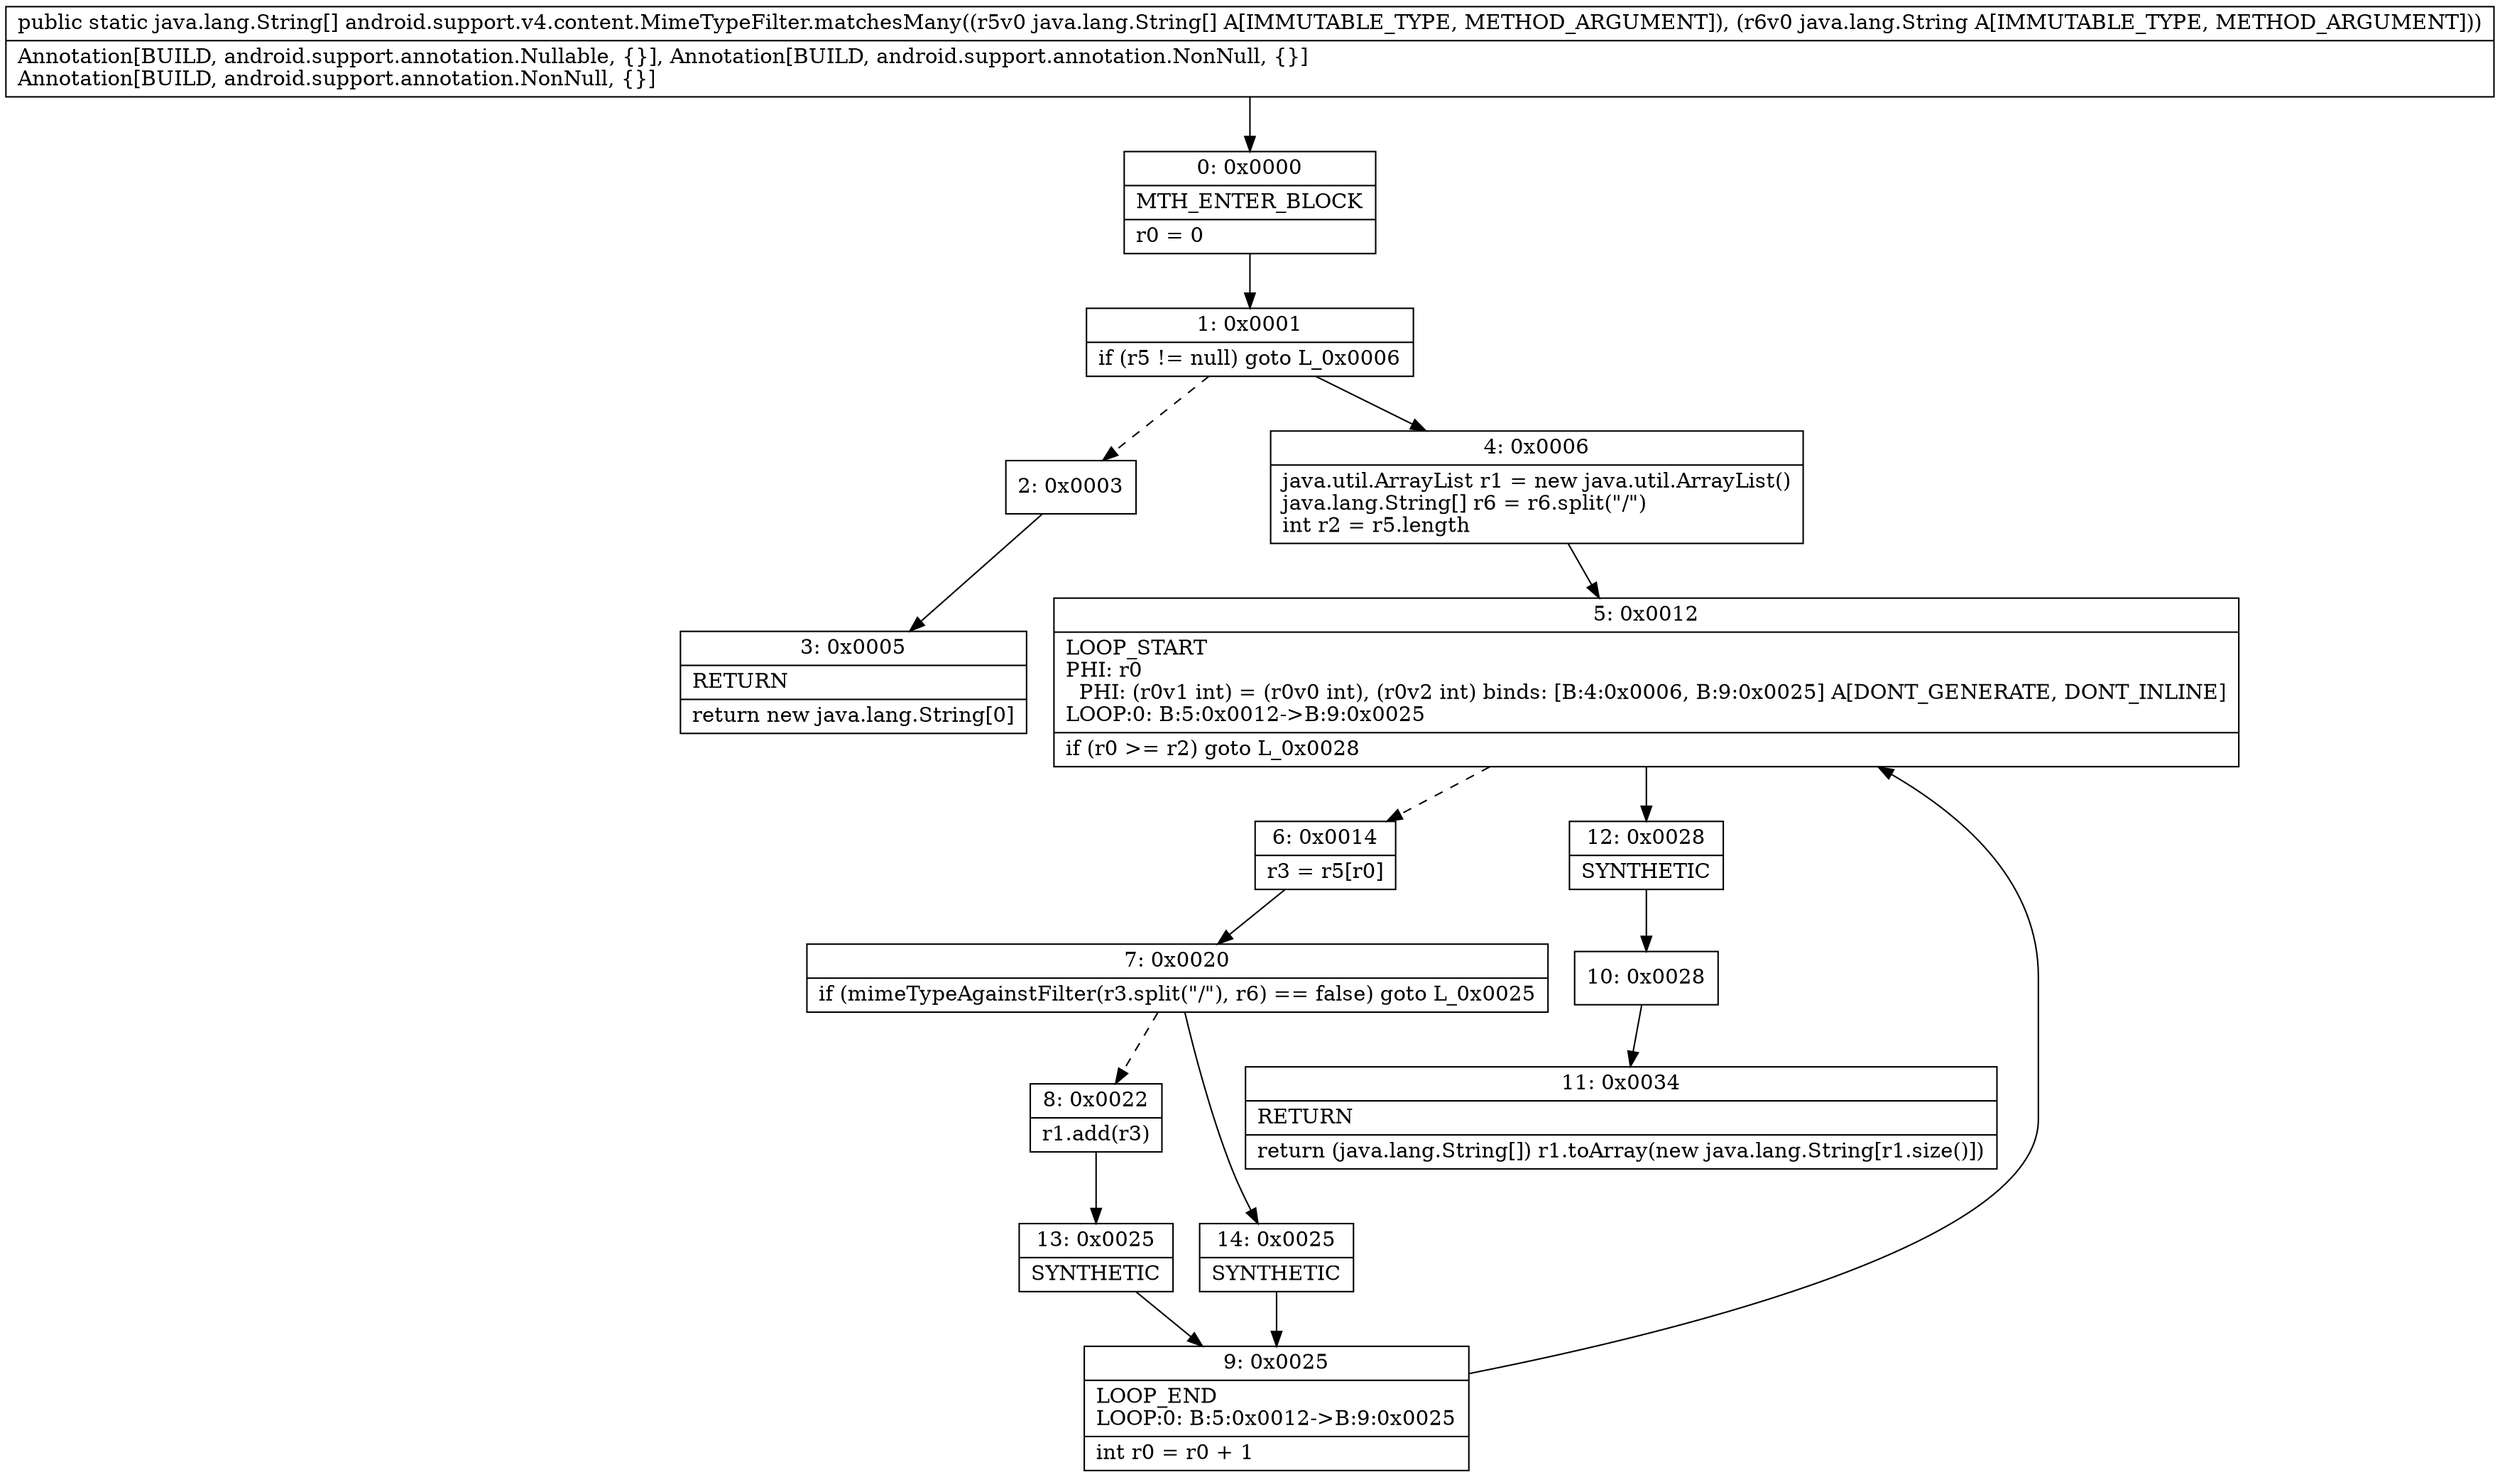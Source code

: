 digraph "CFG forandroid.support.v4.content.MimeTypeFilter.matchesMany([Ljava\/lang\/String;Ljava\/lang\/String;)[Ljava\/lang\/String;" {
Node_0 [shape=record,label="{0\:\ 0x0000|MTH_ENTER_BLOCK\l|r0 = 0\l}"];
Node_1 [shape=record,label="{1\:\ 0x0001|if (r5 != null) goto L_0x0006\l}"];
Node_2 [shape=record,label="{2\:\ 0x0003}"];
Node_3 [shape=record,label="{3\:\ 0x0005|RETURN\l|return new java.lang.String[0]\l}"];
Node_4 [shape=record,label="{4\:\ 0x0006|java.util.ArrayList r1 = new java.util.ArrayList()\ljava.lang.String[] r6 = r6.split(\"\/\")\lint r2 = r5.length\l}"];
Node_5 [shape=record,label="{5\:\ 0x0012|LOOP_START\lPHI: r0 \l  PHI: (r0v1 int) = (r0v0 int), (r0v2 int) binds: [B:4:0x0006, B:9:0x0025] A[DONT_GENERATE, DONT_INLINE]\lLOOP:0: B:5:0x0012\-\>B:9:0x0025\l|if (r0 \>= r2) goto L_0x0028\l}"];
Node_6 [shape=record,label="{6\:\ 0x0014|r3 = r5[r0]\l}"];
Node_7 [shape=record,label="{7\:\ 0x0020|if (mimeTypeAgainstFilter(r3.split(\"\/\"), r6) == false) goto L_0x0025\l}"];
Node_8 [shape=record,label="{8\:\ 0x0022|r1.add(r3)\l}"];
Node_9 [shape=record,label="{9\:\ 0x0025|LOOP_END\lLOOP:0: B:5:0x0012\-\>B:9:0x0025\l|int r0 = r0 + 1\l}"];
Node_10 [shape=record,label="{10\:\ 0x0028}"];
Node_11 [shape=record,label="{11\:\ 0x0034|RETURN\l|return (java.lang.String[]) r1.toArray(new java.lang.String[r1.size()])\l}"];
Node_12 [shape=record,label="{12\:\ 0x0028|SYNTHETIC\l}"];
Node_13 [shape=record,label="{13\:\ 0x0025|SYNTHETIC\l}"];
Node_14 [shape=record,label="{14\:\ 0x0025|SYNTHETIC\l}"];
MethodNode[shape=record,label="{public static java.lang.String[] android.support.v4.content.MimeTypeFilter.matchesMany((r5v0 java.lang.String[] A[IMMUTABLE_TYPE, METHOD_ARGUMENT]), (r6v0 java.lang.String A[IMMUTABLE_TYPE, METHOD_ARGUMENT]))  | Annotation[BUILD, android.support.annotation.Nullable, \{\}], Annotation[BUILD, android.support.annotation.NonNull, \{\}]\lAnnotation[BUILD, android.support.annotation.NonNull, \{\}]\l}"];
MethodNode -> Node_0;
Node_0 -> Node_1;
Node_1 -> Node_2[style=dashed];
Node_1 -> Node_4;
Node_2 -> Node_3;
Node_4 -> Node_5;
Node_5 -> Node_6[style=dashed];
Node_5 -> Node_12;
Node_6 -> Node_7;
Node_7 -> Node_8[style=dashed];
Node_7 -> Node_14;
Node_8 -> Node_13;
Node_9 -> Node_5;
Node_10 -> Node_11;
Node_12 -> Node_10;
Node_13 -> Node_9;
Node_14 -> Node_9;
}

